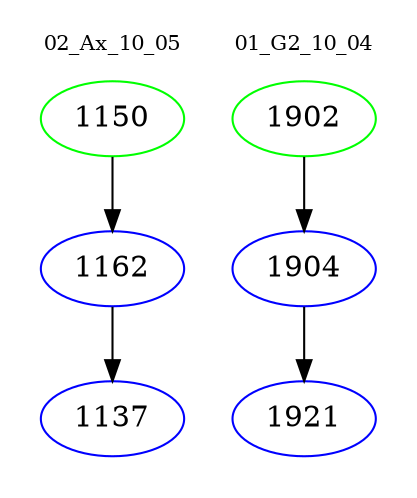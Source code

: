 digraph{
subgraph cluster_0 {
color = white
label = "02_Ax_10_05";
fontsize=10;
T0_1150 [label="1150", color="green"]
T0_1150 -> T0_1162 [color="black"]
T0_1162 [label="1162", color="blue"]
T0_1162 -> T0_1137 [color="black"]
T0_1137 [label="1137", color="blue"]
}
subgraph cluster_1 {
color = white
label = "01_G2_10_04";
fontsize=10;
T1_1902 [label="1902", color="green"]
T1_1902 -> T1_1904 [color="black"]
T1_1904 [label="1904", color="blue"]
T1_1904 -> T1_1921 [color="black"]
T1_1921 [label="1921", color="blue"]
}
}
